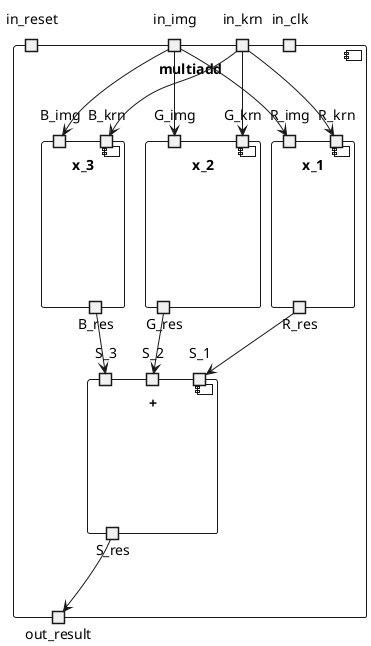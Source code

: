 @startuml multiadd
component multiadd{
    portin in_img
    portin in_krn
    portin in_clk
    portin in_reset

    portout out_result

    component x_1{
        portin R_img
        portin R_krn
        portout R_res
    }
    in_img --> R_img
    in_krn --> R_krn
    component x_2{
        portin G_img
        portin G_krn
        portout G_res
    }
    in_img --> G_img
    in_krn --> G_krn
    component x_3{
        portin B_img
        portin B_krn
        portout B_res
    }
    in_img --> B_img
    in_krn --> B_krn

    component +{
        portin S_1
        portin S_2
        portin S_3
        portout S_res
    }
    R_res --> S_1
    G_res --> S_2
    B_res --> S_3

    S_res --> out_result
}

@enduml